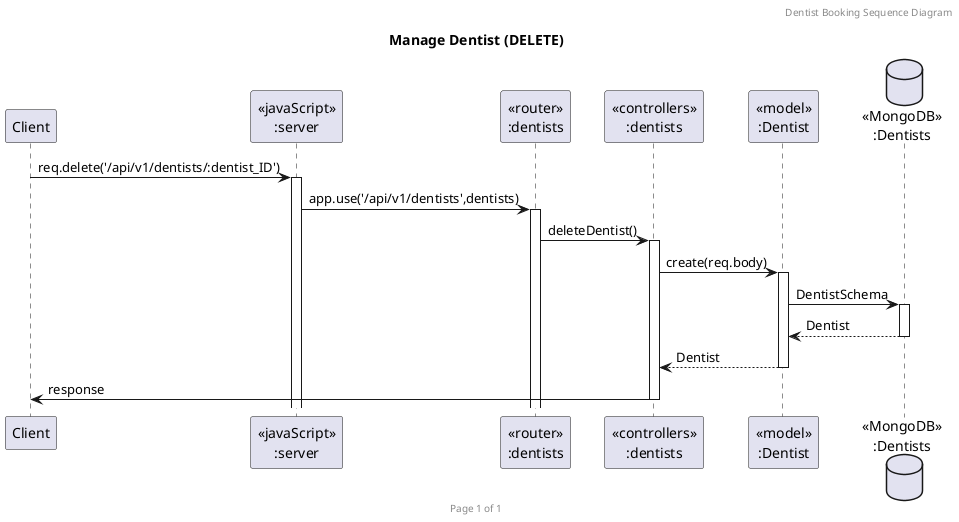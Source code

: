 @startuml Manage Dentist (DELETE)

header Dentist Booking Sequence Diagram
footer Page %page% of %lastpage%
title "Manage Dentist (DELETE)"

participant "Client" as client
participant "<<javaScript>>\n:server" as server
participant "<<router>>\n:dentists" as routerDentists
participant "<<controllers>>\n:dentists" as controllersDentists
participant "<<model>>\n:Dentist" as modelDentist
database "<<MongoDB>>\n:Dentists" as DentistsDatabase

client->server ++:req.delete('/api/v1/dentists/:dentist_ID')
server->routerDentists ++:app.use('/api/v1/dentists',dentists)
routerDentists -> controllersDentists ++:deleteDentist()
controllersDentists->modelDentist ++:create(req.body)
modelDentist ->DentistsDatabase ++: DentistSchema
DentistsDatabase --> modelDentist --: Dentist
controllersDentists <-- modelDentist --: Dentist
controllersDentists->client --:response

@enduml
